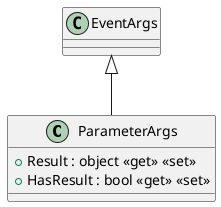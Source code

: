 @startuml
class ParameterArgs {
    + Result : object <<get>> <<set>>
    + HasResult : bool <<get>> <<set>>
}
EventArgs <|-- ParameterArgs
@enduml
